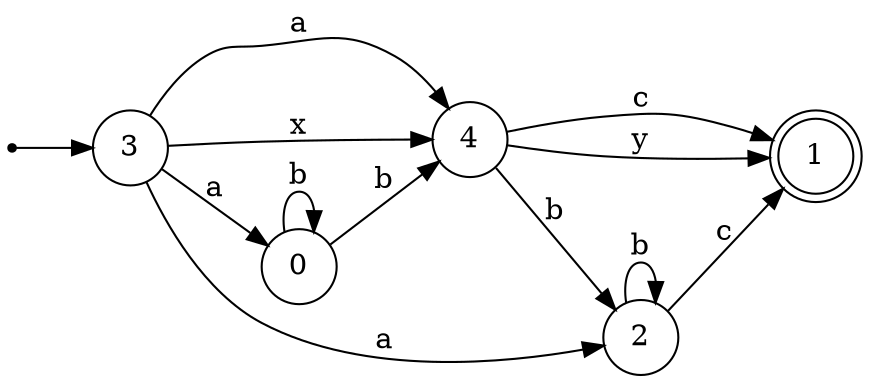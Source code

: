 digraph {
	rankdir = LR;
	size = "30,20";
	node [shape = point]; "dummy0"
	node [shape = circle]; "3"
	"dummy0" -> "3";
	node [shape = doublecircle]; "1";
	node [shape = circle]; "4";
	node [shape = circle]; "0";
	node [shape = circle]; "2";
	"4" -> "1" [label = "c"];
	"4" -> "2" [label = "b"];
	"4" -> "1" [label = "y"];
	"0" -> "0" [label = "b"];
	"0" -> "4" [label = "b"];
	"2" -> "2" [label = "b"];
	"2" -> "1" [label = "c"];
	"3" -> "0" [label = "a"];
	"3" -> "2" [label = "a"];
	"3" -> "4" [label = "a"];
	"3" -> "4" [label = "x"];
}